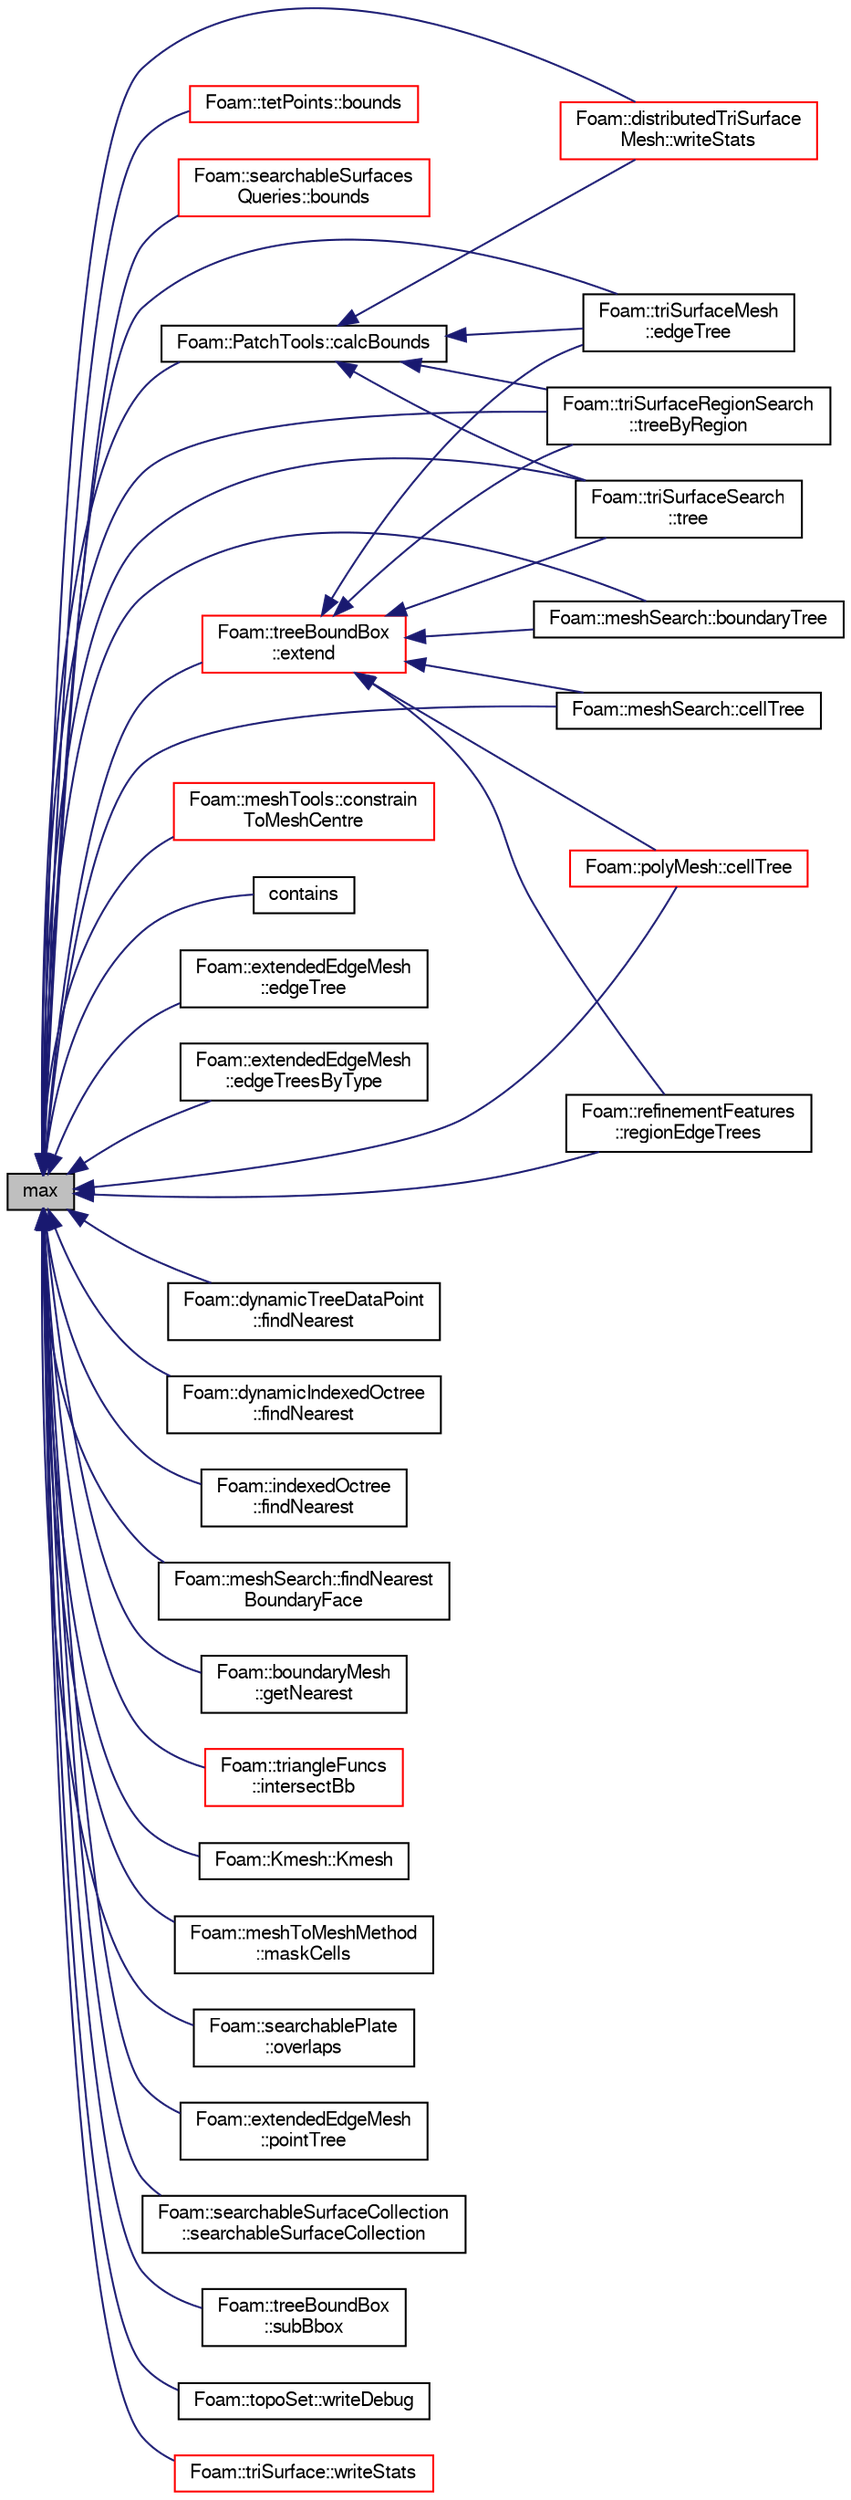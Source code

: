 digraph "max"
{
  bgcolor="transparent";
  edge [fontname="FreeSans",fontsize="10",labelfontname="FreeSans",labelfontsize="10"];
  node [fontname="FreeSans",fontsize="10",shape=record];
  rankdir="LR";
  Node1 [label="max",height=0.2,width=0.4,color="black", fillcolor="grey75", style="filled" fontcolor="black"];
  Node1 -> Node2 [dir="back",color="midnightblue",fontsize="10",style="solid",fontname="FreeSans"];
  Node2 [label="Foam::meshSearch::boundaryTree",height=0.2,width=0.4,color="black",URL="$a01429.html#a99d8a0131091e3666e9f48ebc6b3dbc0",tooltip="Get (demand driven) reference to octree holding all. "];
  Node1 -> Node3 [dir="back",color="midnightblue",fontsize="10",style="solid",fontname="FreeSans"];
  Node3 [label="Foam::tetPoints::bounds",height=0.2,width=0.4,color="red",URL="$a02501.html#a8e9b514aa2b33ce60782015ba1c8e777",tooltip="Calculate the bounding box. "];
  Node1 -> Node4 [dir="back",color="midnightblue",fontsize="10",style="solid",fontname="FreeSans"];
  Node4 [label="Foam::searchableSurfaces\lQueries::bounds",height=0.2,width=0.4,color="red",URL="$a02202.html#a25b508e408f5622249c887e7fd1ad70d",tooltip="Find the boundBox of the selected surfaces. "];
  Node1 -> Node5 [dir="back",color="midnightblue",fontsize="10",style="solid",fontname="FreeSans"];
  Node5 [label="Foam::PatchTools::calcBounds",height=0.2,width=0.4,color="black",URL="$a01761.html#a23386088c59e643ed53d59ff85ca7f8d"];
  Node5 -> Node6 [dir="back",color="midnightblue",fontsize="10",style="solid",fontname="FreeSans"];
  Node6 [label="Foam::triSurfaceMesh\l::edgeTree",height=0.2,width=0.4,color="black",URL="$a02611.html#aa2b0d45cdd2fbb256015a30db986413b",tooltip="Demand driven construction of octree for boundary edges. "];
  Node5 -> Node7 [dir="back",color="midnightblue",fontsize="10",style="solid",fontname="FreeSans"];
  Node7 [label="Foam::triSurfaceRegionSearch\l::treeByRegion",height=0.2,width=0.4,color="black",URL="$a02615.html#ac02de27ce5f8e8275ab114f72875c760",tooltip="Demand driven construction of octree for each region. "];
  Node5 -> Node8 [dir="back",color="midnightblue",fontsize="10",style="solid",fontname="FreeSans"];
  Node8 [label="Foam::triSurfaceSearch\l::tree",height=0.2,width=0.4,color="black",URL="$a02616.html#aae4907f8216f4c6460830b79104a919c",tooltip="Demand driven construction of the octree. "];
  Node5 -> Node9 [dir="back",color="midnightblue",fontsize="10",style="solid",fontname="FreeSans"];
  Node9 [label="Foam::distributedTriSurface\lMesh::writeStats",height=0.2,width=0.4,color="red",URL="$a00537.html#a3852b36537f6220c4fc7f55769fc0f13",tooltip="Print some stats. Parallel aware version of. "];
  Node1 -> Node10 [dir="back",color="midnightblue",fontsize="10",style="solid",fontname="FreeSans"];
  Node10 [label="Foam::meshSearch::cellTree",height=0.2,width=0.4,color="black",URL="$a01429.html#a7ec8de2b3ebafbb5aecf9316146722bf",tooltip="Get (demand driven) reference to octree holding all cells. "];
  Node1 -> Node11 [dir="back",color="midnightblue",fontsize="10",style="solid",fontname="FreeSans"];
  Node11 [label="Foam::polyMesh::cellTree",height=0.2,width=0.4,color="red",URL="$a01861.html#a7ec8de2b3ebafbb5aecf9316146722bf",tooltip="Return the cell search tree. "];
  Node1 -> Node12 [dir="back",color="midnightblue",fontsize="10",style="solid",fontname="FreeSans"];
  Node12 [label="Foam::meshTools::constrain\lToMeshCentre",height=0.2,width=0.4,color="red",URL="$a10290.html#a26700ec74f3fbbdd3e210599cbaf2073",tooltip="Set the constrained components of position to mesh centre. "];
  Node1 -> Node13 [dir="back",color="midnightblue",fontsize="10",style="solid",fontname="FreeSans"];
  Node13 [label="contains",height=0.2,width=0.4,color="black",URL="$a00146.html#a086c85947a89fa7def6018c0cf2e45b9",tooltip="Fully contains other boundingBox? "];
  Node1 -> Node6 [dir="back",color="midnightblue",fontsize="10",style="solid",fontname="FreeSans"];
  Node1 -> Node14 [dir="back",color="midnightblue",fontsize="10",style="solid",fontname="FreeSans"];
  Node14 [label="Foam::extendedEdgeMesh\l::edgeTree",height=0.2,width=0.4,color="black",URL="$a00678.html#aa2b0d45cdd2fbb256015a30db986413b",tooltip="Demand driven construction of octree for boundary edges. "];
  Node1 -> Node15 [dir="back",color="midnightblue",fontsize="10",style="solid",fontname="FreeSans"];
  Node15 [label="Foam::extendedEdgeMesh\l::edgeTreesByType",height=0.2,width=0.4,color="black",URL="$a00678.html#aba6501b44b34487e5343b229c1ea1d80",tooltip="Demand driven construction of octree for boundary edges by type. "];
  Node1 -> Node16 [dir="back",color="midnightblue",fontsize="10",style="solid",fontname="FreeSans"];
  Node16 [label="Foam::treeBoundBox\l::extend",height=0.2,width=0.4,color="red",URL="$a02595.html#af0115050dad6481bce64856f5097c7a0",tooltip="Return slightly wider bounding box. "];
  Node16 -> Node17 [dir="back",color="midnightblue",fontsize="10",style="solid",fontname="FreeSans"];
  Node17 [label="Foam::refinementFeatures\l::regionEdgeTrees",height=0.2,width=0.4,color="black",URL="$a02050.html#a0a9e48d91f8d14c675856ed4333a5b0e"];
  Node16 -> Node2 [dir="back",color="midnightblue",fontsize="10",style="solid",fontname="FreeSans"];
  Node16 -> Node10 [dir="back",color="midnightblue",fontsize="10",style="solid",fontname="FreeSans"];
  Node16 -> Node6 [dir="back",color="midnightblue",fontsize="10",style="solid",fontname="FreeSans"];
  Node16 -> Node7 [dir="back",color="midnightblue",fontsize="10",style="solid",fontname="FreeSans"];
  Node16 -> Node8 [dir="back",color="midnightblue",fontsize="10",style="solid",fontname="FreeSans"];
  Node16 -> Node11 [dir="back",color="midnightblue",fontsize="10",style="solid",fontname="FreeSans"];
  Node1 -> Node18 [dir="back",color="midnightblue",fontsize="10",style="solid",fontname="FreeSans"];
  Node18 [label="Foam::dynamicTreeDataPoint\l::findNearest",height=0.2,width=0.4,color="black",URL="$a00585.html#a7ebb53d83ad9d2d3558a657b46ad1ee9",tooltip="Calculates nearest (to line) point in shape. "];
  Node1 -> Node19 [dir="back",color="midnightblue",fontsize="10",style="solid",fontname="FreeSans"];
  Node19 [label="Foam::dynamicIndexedOctree\l::findNearest",height=0.2,width=0.4,color="black",URL="$a00578.html#a2db1ff77908c7819fb3e192caa364040",tooltip="Low level: calculate nearest starting from subnode. "];
  Node1 -> Node20 [dir="back",color="midnightblue",fontsize="10",style="solid",fontname="FreeSans"];
  Node20 [label="Foam::indexedOctree\l::findNearest",height=0.2,width=0.4,color="black",URL="$a01023.html#a87d33cc27610bf4cfd3a5abac58af399",tooltip="Low level: calculate nearest starting from subnode. "];
  Node1 -> Node21 [dir="back",color="midnightblue",fontsize="10",style="solid",fontname="FreeSans"];
  Node21 [label="Foam::meshSearch::findNearest\lBoundaryFace",height=0.2,width=0.4,color="black",URL="$a01429.html#aae94dae06cef275ce7518d882fc4c4a7",tooltip="Find nearest boundary face. "];
  Node1 -> Node22 [dir="back",color="midnightblue",fontsize="10",style="solid",fontname="FreeSans"];
  Node22 [label="Foam::boundaryMesh\l::getNearest",height=0.2,width=0.4,color="black",URL="$a00142.html#afc0c1d142df9fc42e5efffdf1f144d3a",tooltip="Get bMesh index of nearest face for every boundary face in. "];
  Node1 -> Node23 [dir="back",color="midnightblue",fontsize="10",style="solid",fontname="FreeSans"];
  Node23 [label="Foam::triangleFuncs\l::intersectBb",height=0.2,width=0.4,color="red",URL="$a02604.html#a61b27a9e34057e49b2263d2ecd01144c",tooltip="Does triangle intersect bounding box. "];
  Node1 -> Node24 [dir="back",color="midnightblue",fontsize="10",style="solid",fontname="FreeSans"];
  Node24 [label="Foam::Kmesh::Kmesh",height=0.2,width=0.4,color="black",URL="$a01205.html#a5a51b3510445fa907070c7052b6fc25c",tooltip="Construct from fvMesh. "];
  Node1 -> Node25 [dir="back",color="midnightblue",fontsize="10",style="solid",fontname="FreeSans"];
  Node25 [label="Foam::meshToMeshMethod\l::maskCells",height=0.2,width=0.4,color="black",URL="$a01434.html#a02736066f4d6591b934a76221effff10",tooltip="Return src cell IDs for the overlap region. "];
  Node1 -> Node26 [dir="back",color="midnightblue",fontsize="10",style="solid",fontname="FreeSans"];
  Node26 [label="Foam::searchablePlate\l::overlaps",height=0.2,width=0.4,color="black",URL="$a02193.html#ad216562f0c5ce5c494f7dde03b8faec2",tooltip="Does any part of the surface overlap the supplied bound box? "];
  Node1 -> Node27 [dir="back",color="midnightblue",fontsize="10",style="solid",fontname="FreeSans"];
  Node27 [label="Foam::extendedEdgeMesh\l::pointTree",height=0.2,width=0.4,color="black",URL="$a00678.html#ad1af0f970b413331f7124d92f63ac789",tooltip="Demand driven construction of octree for feature points. "];
  Node1 -> Node17 [dir="back",color="midnightblue",fontsize="10",style="solid",fontname="FreeSans"];
  Node1 -> Node28 [dir="back",color="midnightblue",fontsize="10",style="solid",fontname="FreeSans"];
  Node28 [label="Foam::searchableSurfaceCollection\l::searchableSurfaceCollection",height=0.2,width=0.4,color="black",URL="$a02197.html#aaa6357e10010d757fe8977007422e87f",tooltip="Construct from dictionary (used by searchableSurface) "];
  Node1 -> Node29 [dir="back",color="midnightblue",fontsize="10",style="solid",fontname="FreeSans"];
  Node29 [label="Foam::treeBoundBox\l::subBbox",height=0.2,width=0.4,color="black",URL="$a02595.html#a7b2e5208f15e9cb1a681a8eabfbe74cf",tooltip="Sub box given by octant number. Midpoint provided. "];
  Node1 -> Node8 [dir="back",color="midnightblue",fontsize="10",style="solid",fontname="FreeSans"];
  Node1 -> Node7 [dir="back",color="midnightblue",fontsize="10",style="solid",fontname="FreeSans"];
  Node1 -> Node30 [dir="back",color="midnightblue",fontsize="10",style="solid",fontname="FreeSans"];
  Node30 [label="Foam::topoSet::writeDebug",height=0.2,width=0.4,color="black",URL="$a02563.html#a4568a6cf695a322362a765d87935bb51",tooltip="Write labels and coordinates columnwise to os. Truncate to maxLen. "];
  Node1 -> Node31 [dir="back",color="midnightblue",fontsize="10",style="solid",fontname="FreeSans"];
  Node31 [label="Foam::triSurface::writeStats",height=0.2,width=0.4,color="red",URL="$a02607.html#ac299ea1cad7e40cf1f599efeabb9baba",tooltip="Write some statistics. "];
  Node1 -> Node9 [dir="back",color="midnightblue",fontsize="10",style="solid",fontname="FreeSans"];
}
